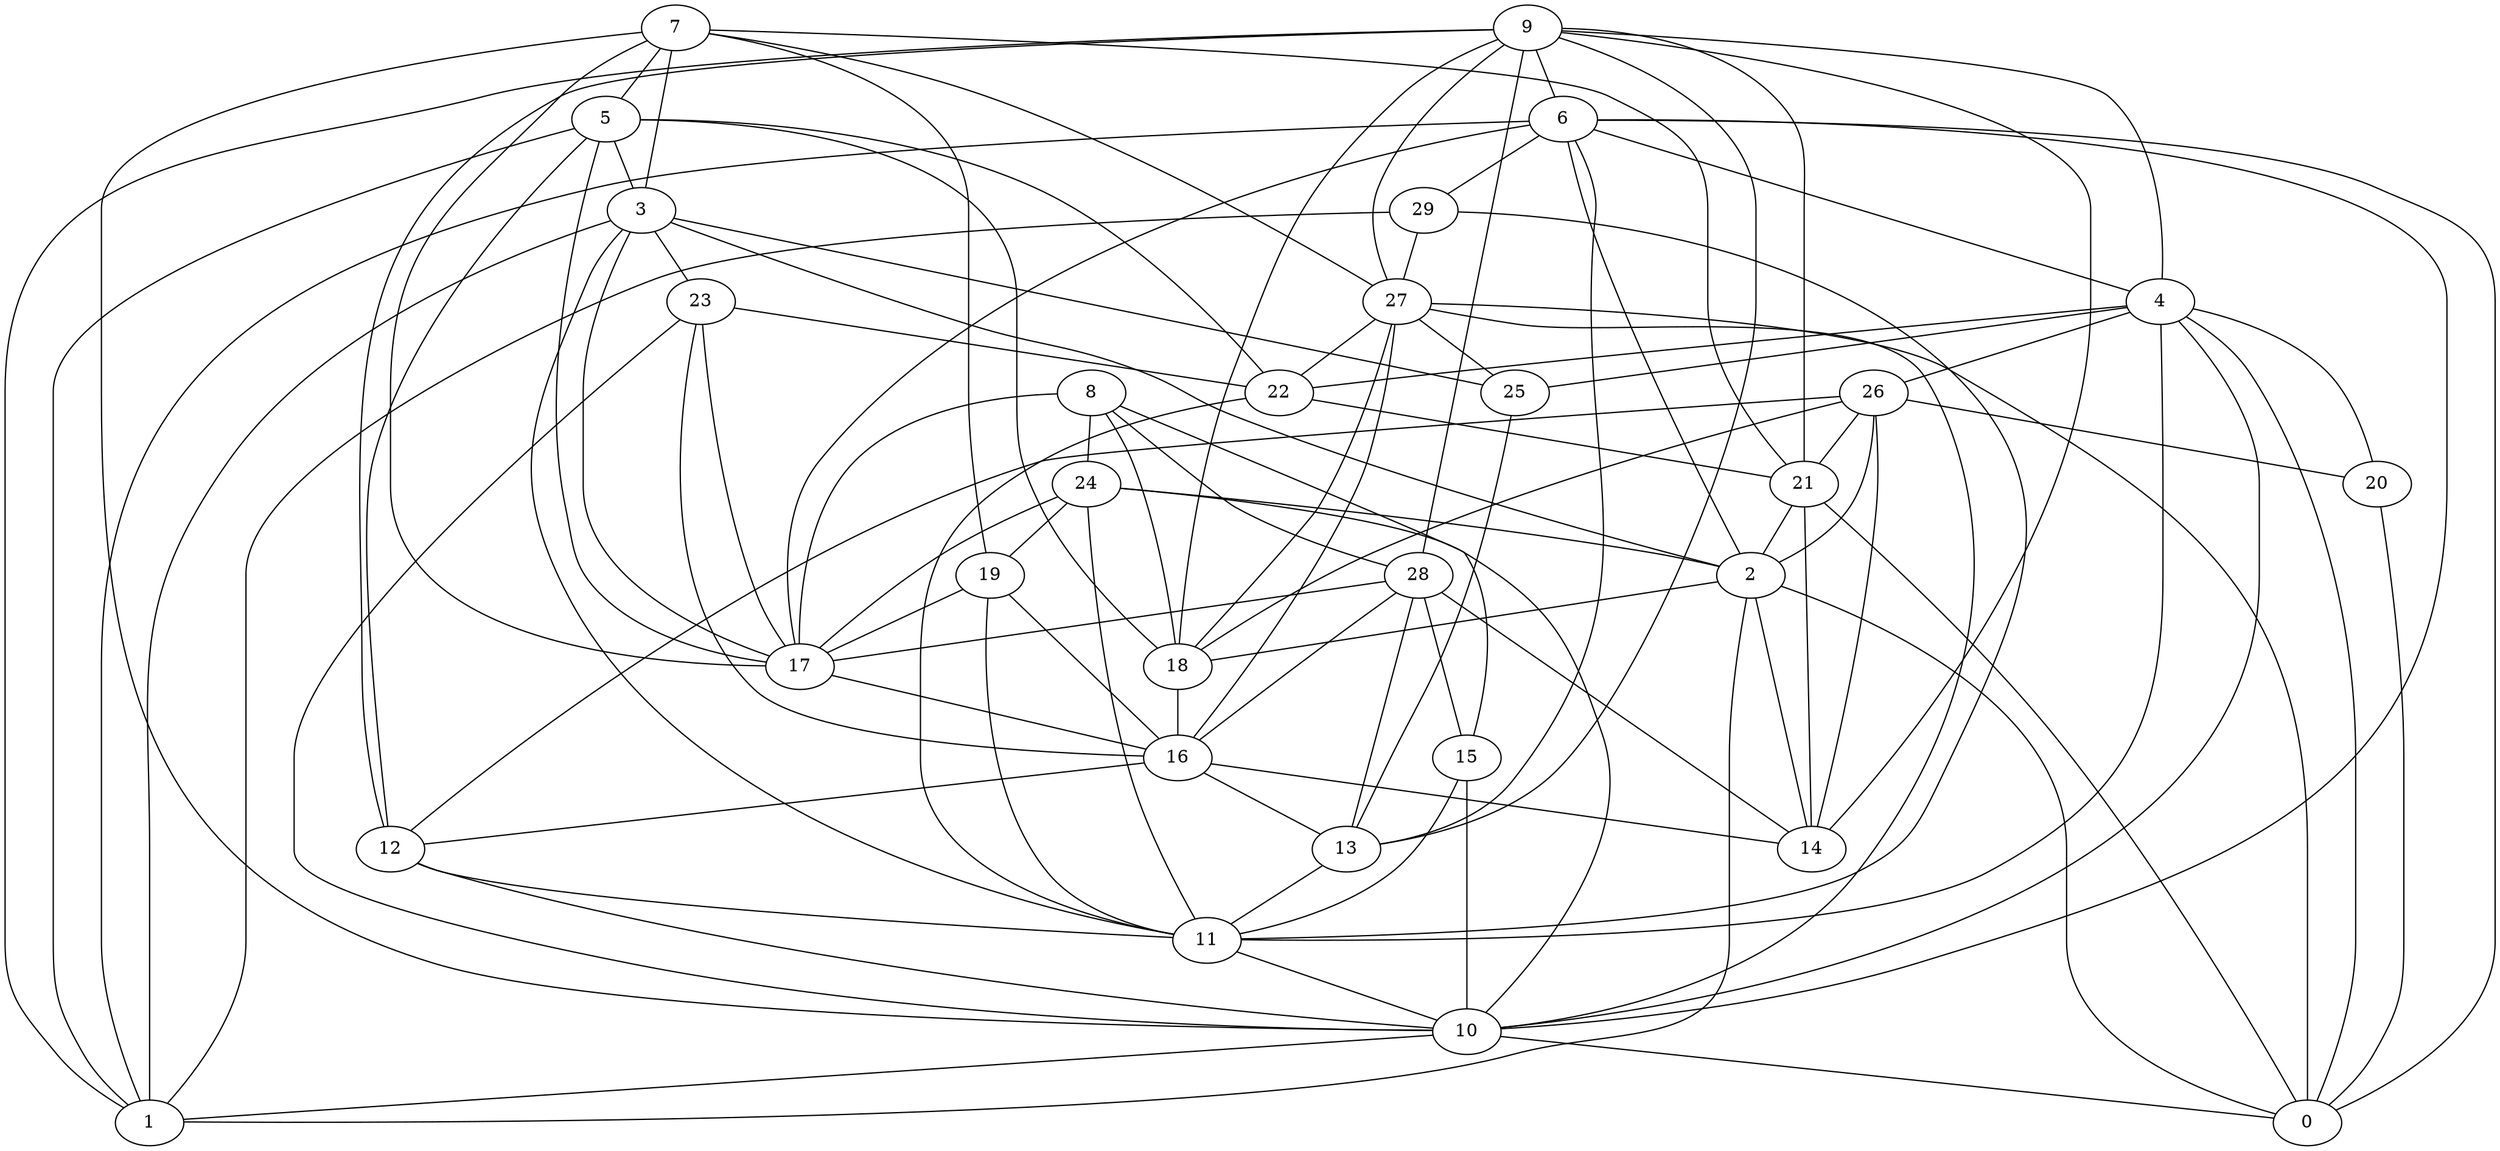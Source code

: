 digraph GG_graph {

subgraph G_graph {
edge [color = black]
"13" -> "11" [dir = none]
"15" -> "10" [dir = none]
"15" -> "11" [dir = none]
"29" -> "11" [dir = none]
"29" -> "1" [dir = none]
"27" -> "25" [dir = none]
"27" -> "18" [dir = none]
"27" -> "0" [dir = none]
"27" -> "10" [dir = none]
"27" -> "22" [dir = none]
"19" -> "11" [dir = none]
"19" -> "17" [dir = none]
"19" -> "16" [dir = none]
"11" -> "10" [dir = none]
"24" -> "19" [dir = none]
"24" -> "2" [dir = none]
"24" -> "10" [dir = none]
"24" -> "17" [dir = none]
"24" -> "11" [dir = none]
"9" -> "21" [dir = none]
"9" -> "13" [dir = none]
"9" -> "14" [dir = none]
"9" -> "27" [dir = none]
"9" -> "4" [dir = none]
"9" -> "12" [dir = none]
"9" -> "6" [dir = none]
"22" -> "11" [dir = none]
"22" -> "21" [dir = none]
"17" -> "16" [dir = none]
"28" -> "15" [dir = none]
"28" -> "17" [dir = none]
"28" -> "16" [dir = none]
"28" -> "13" [dir = none]
"28" -> "14" [dir = none]
"10" -> "0" [dir = none]
"10" -> "1" [dir = none]
"7" -> "10" [dir = none]
"7" -> "17" [dir = none]
"7" -> "27" [dir = none]
"7" -> "3" [dir = none]
"7" -> "5" [dir = none]
"7" -> "21" [dir = none]
"16" -> "12" [dir = none]
"16" -> "14" [dir = none]
"6" -> "4" [dir = none]
"6" -> "13" [dir = none]
"6" -> "29" [dir = none]
"6" -> "0" [dir = none]
"6" -> "10" [dir = none]
"6" -> "1" [dir = none]
"6" -> "17" [dir = none]
"6" -> "2" [dir = none]
"3" -> "23" [dir = none]
"3" -> "17" [dir = none]
"3" -> "2" [dir = none]
"3" -> "11" [dir = none]
"8" -> "24" [dir = none]
"8" -> "28" [dir = none]
"8" -> "17" [dir = none]
"8" -> "18" [dir = none]
"26" -> "21" [dir = none]
"26" -> "2" [dir = none]
"26" -> "14" [dir = none]
"26" -> "20" [dir = none]
"26" -> "12" [dir = none]
"26" -> "18" [dir = none]
"4" -> "26" [dir = none]
"4" -> "22" [dir = none]
"4" -> "25" [dir = none]
"4" -> "0" [dir = none]
"4" -> "10" [dir = none]
"4" -> "11" [dir = none]
"4" -> "20" [dir = none]
"2" -> "14" [dir = none]
"2" -> "1" [dir = none]
"2" -> "18" [dir = none]
"2" -> "0" [dir = none]
"25" -> "13" [dir = none]
"23" -> "17" [dir = none]
"23" -> "16" [dir = none]
"20" -> "0" [dir = none]
"5" -> "17" [dir = none]
"5" -> "22" [dir = none]
"5" -> "18" [dir = none]
"5" -> "3" [dir = none]
"5" -> "1" [dir = none]
"5" -> "12" [dir = none]
"12" -> "11" [dir = none]
"23" -> "10" [dir = none]
"21" -> "2" [dir = none]
"29" -> "27" [dir = none]
"7" -> "19" [dir = none]
"3" -> "25" [dir = none]
"12" -> "10" [dir = none]
"16" -> "13" [dir = none]
"9" -> "1" [dir = none]
"23" -> "22" [dir = none]
"27" -> "16" [dir = none]
"3" -> "1" [dir = none]
"21" -> "0" [dir = none]
"9" -> "28" [dir = none]
"21" -> "14" [dir = none]
"8" -> "15" [dir = none]
"18" -> "16" [dir = none]
"9" -> "18" [dir = none]
}

}
